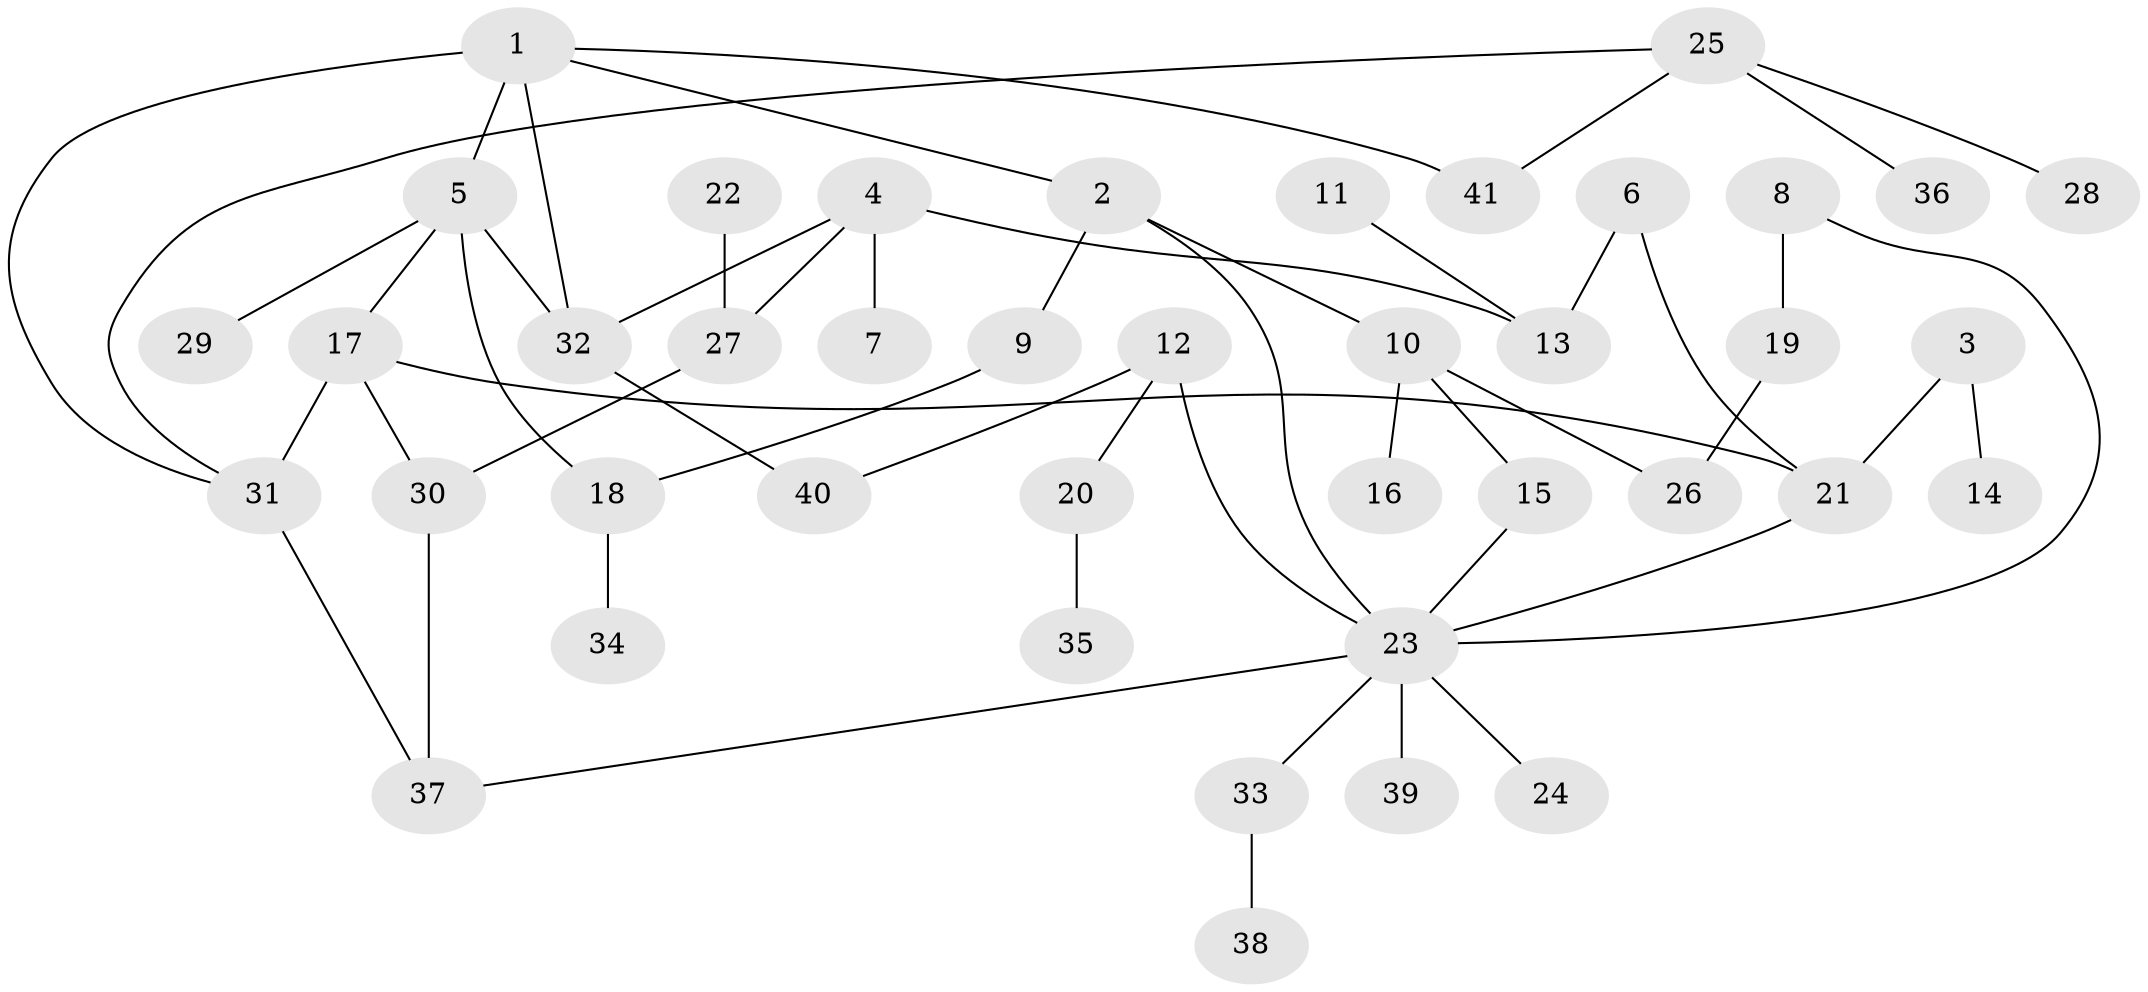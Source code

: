 // original degree distribution, {3: 0.16049382716049382, 4: 0.09876543209876543, 5: 0.037037037037037035, 10: 0.012345679012345678, 7: 0.012345679012345678, 2: 0.345679012345679, 1: 0.3333333333333333}
// Generated by graph-tools (version 1.1) at 2025/25/03/09/25 03:25:30]
// undirected, 41 vertices, 52 edges
graph export_dot {
graph [start="1"]
  node [color=gray90,style=filled];
  1;
  2;
  3;
  4;
  5;
  6;
  7;
  8;
  9;
  10;
  11;
  12;
  13;
  14;
  15;
  16;
  17;
  18;
  19;
  20;
  21;
  22;
  23;
  24;
  25;
  26;
  27;
  28;
  29;
  30;
  31;
  32;
  33;
  34;
  35;
  36;
  37;
  38;
  39;
  40;
  41;
  1 -- 2 [weight=1.0];
  1 -- 5 [weight=2.0];
  1 -- 31 [weight=1.0];
  1 -- 32 [weight=1.0];
  1 -- 41 [weight=1.0];
  2 -- 9 [weight=1.0];
  2 -- 10 [weight=1.0];
  2 -- 23 [weight=1.0];
  3 -- 14 [weight=1.0];
  3 -- 21 [weight=1.0];
  4 -- 7 [weight=1.0];
  4 -- 13 [weight=1.0];
  4 -- 27 [weight=1.0];
  4 -- 32 [weight=1.0];
  5 -- 17 [weight=1.0];
  5 -- 18 [weight=1.0];
  5 -- 29 [weight=1.0];
  5 -- 32 [weight=1.0];
  6 -- 13 [weight=1.0];
  6 -- 21 [weight=1.0];
  8 -- 19 [weight=1.0];
  8 -- 23 [weight=1.0];
  9 -- 18 [weight=1.0];
  10 -- 15 [weight=1.0];
  10 -- 16 [weight=1.0];
  10 -- 26 [weight=1.0];
  11 -- 13 [weight=1.0];
  12 -- 20 [weight=1.0];
  12 -- 23 [weight=1.0];
  12 -- 40 [weight=1.0];
  15 -- 23 [weight=1.0];
  17 -- 21 [weight=1.0];
  17 -- 30 [weight=1.0];
  17 -- 31 [weight=1.0];
  18 -- 34 [weight=1.0];
  19 -- 26 [weight=1.0];
  20 -- 35 [weight=1.0];
  21 -- 23 [weight=1.0];
  22 -- 27 [weight=1.0];
  23 -- 24 [weight=1.0];
  23 -- 33 [weight=1.0];
  23 -- 37 [weight=1.0];
  23 -- 39 [weight=1.0];
  25 -- 28 [weight=1.0];
  25 -- 31 [weight=1.0];
  25 -- 36 [weight=1.0];
  25 -- 41 [weight=1.0];
  27 -- 30 [weight=1.0];
  30 -- 37 [weight=1.0];
  31 -- 37 [weight=1.0];
  32 -- 40 [weight=1.0];
  33 -- 38 [weight=1.0];
}
